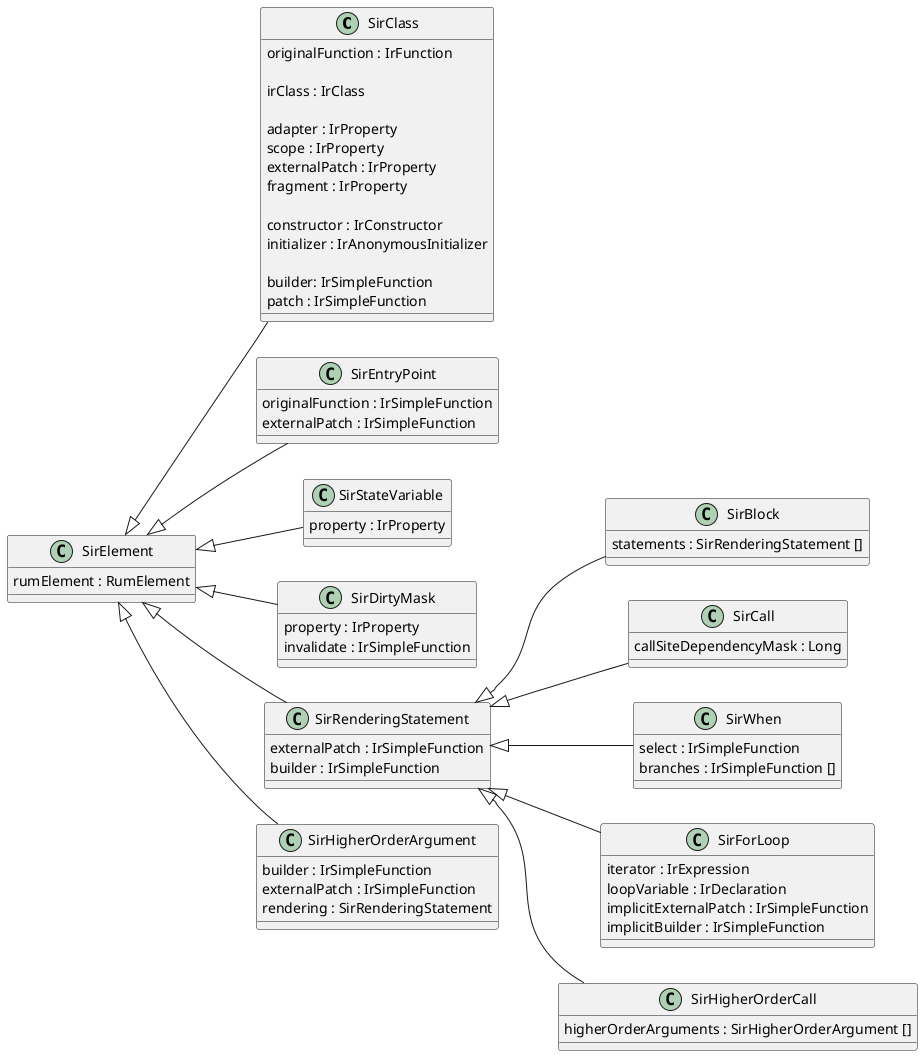 @startuml

left to right direction

class SirClass {
    originalFunction : IrFunction

    irClass : IrClass

    adapter : IrProperty
    scope : IrProperty
    externalPatch : IrProperty
    fragment : IrProperty

    constructor : IrConstructor
    initializer : IrAnonymousInitializer

    builder: IrSimpleFunction
    patch : IrSimpleFunction
}
SirElement <|-- SirClass

class SirEntryPoint {
    originalFunction : IrSimpleFunction
    externalPatch : IrSimpleFunction
}
SirElement <|-- SirEntryPoint

class SirStateVariable {
    property : IrProperty
}
SirElement <|-- SirStateVariable

class SirDirtyMask {
    property : IrProperty
    invalidate : IrSimpleFunction
}
SirElement <|-- SirDirtyMask

class SirRenderingStatement {
    externalPatch : IrSimpleFunction
    builder : IrSimpleFunction
}
SirElement <|-- SirRenderingStatement

class SirBlock {
    statements : SirRenderingStatement []
}
SirRenderingStatement <|-- SirBlock

class SirCall {
    callSiteDependencyMask : Long
}
SirRenderingStatement <|-- SirCall

class SirWhen {
    select : IrSimpleFunction
    branches : IrSimpleFunction []
}
SirRenderingStatement <|-- SirWhen

class SirForLoop {
    iterator : IrExpression
    loopVariable : IrDeclaration
    implicitExternalPatch : IrSimpleFunction
    implicitBuilder : IrSimpleFunction
}
SirRenderingStatement <|-- SirForLoop

class SirHigherOrderCall {
    higherOrderArguments : SirHigherOrderArgument []
}
SirRenderingStatement <|-- SirHigherOrderCall

class SirHigherOrderArgument {
    builder : IrSimpleFunction
    externalPatch : IrSimpleFunction
    rendering : SirRenderingStatement
}
SirElement <|-- SirHigherOrderArgument

class SirElement {
    rumElement : RumElement
}
@enduml